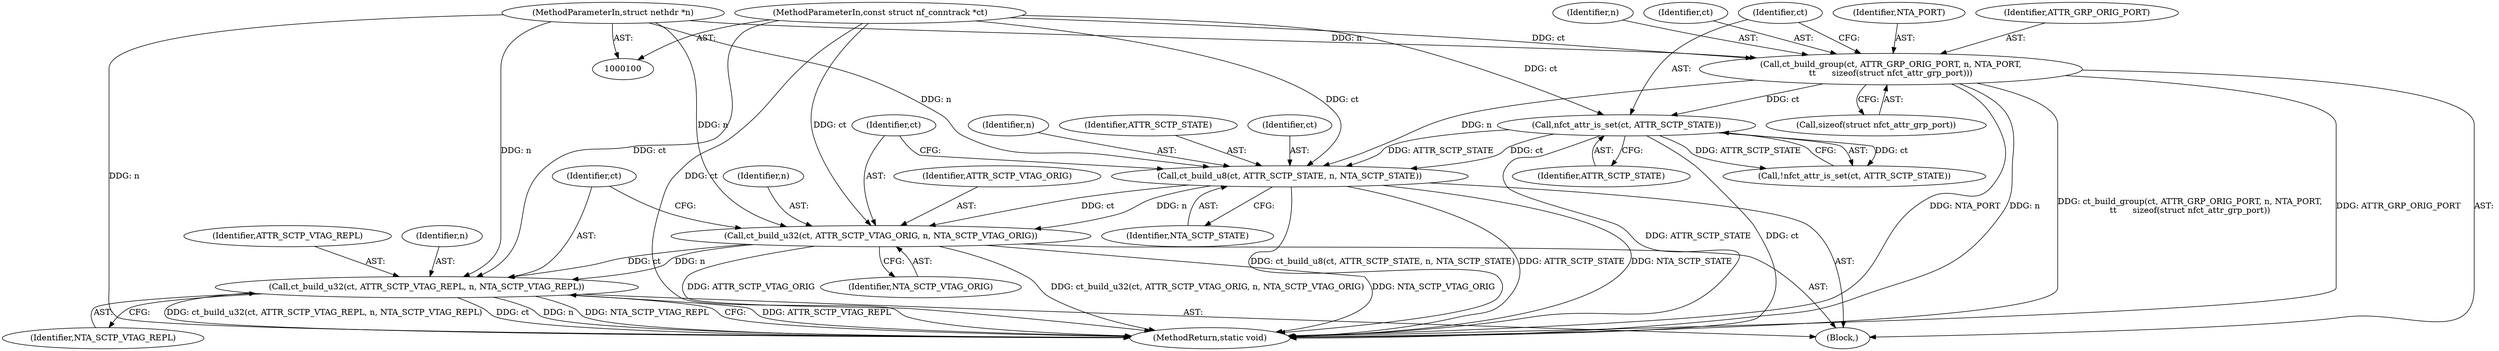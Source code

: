 digraph "1_netfilter_c392c159605956c7bd4a264ab4490e2b2704c0cd_1@pointer" {
"1000122" [label="(Call,ct_build_u32(ct, ATTR_SCTP_VTAG_ORIG, n, NTA_SCTP_VTAG_ORIG))"];
"1000117" [label="(Call,ct_build_u8(ct, ATTR_SCTP_STATE, n, NTA_SCTP_STATE))"];
"1000113" [label="(Call,nfct_attr_is_set(ct, ATTR_SCTP_STATE))"];
"1000104" [label="(Call,ct_build_group(ct, ATTR_GRP_ORIG_PORT, n, NTA_PORT,\n\t\t      sizeof(struct nfct_attr_grp_port)))"];
"1000101" [label="(MethodParameterIn,const struct nf_conntrack *ct)"];
"1000102" [label="(MethodParameterIn,struct nethdr *n)"];
"1000127" [label="(Call,ct_build_u32(ct, ATTR_SCTP_VTAG_REPL, n, NTA_SCTP_VTAG_REPL))"];
"1000101" [label="(MethodParameterIn,const struct nf_conntrack *ct)"];
"1000117" [label="(Call,ct_build_u8(ct, ATTR_SCTP_STATE, n, NTA_SCTP_STATE))"];
"1000119" [label="(Identifier,ATTR_SCTP_STATE)"];
"1000105" [label="(Identifier,ct)"];
"1000103" [label="(Block,)"];
"1000108" [label="(Identifier,NTA_PORT)"];
"1000115" [label="(Identifier,ATTR_SCTP_STATE)"];
"1000123" [label="(Identifier,ct)"];
"1000118" [label="(Identifier,ct)"];
"1000129" [label="(Identifier,ATTR_SCTP_VTAG_REPL)"];
"1000113" [label="(Call,nfct_attr_is_set(ct, ATTR_SCTP_STATE))"];
"1000106" [label="(Identifier,ATTR_GRP_ORIG_PORT)"];
"1000112" [label="(Call,!nfct_attr_is_set(ct, ATTR_SCTP_STATE))"];
"1000131" [label="(Identifier,NTA_SCTP_VTAG_REPL)"];
"1000107" [label="(Identifier,n)"];
"1000122" [label="(Call,ct_build_u32(ct, ATTR_SCTP_VTAG_ORIG, n, NTA_SCTP_VTAG_ORIG))"];
"1000104" [label="(Call,ct_build_group(ct, ATTR_GRP_ORIG_PORT, n, NTA_PORT,\n\t\t      sizeof(struct nfct_attr_grp_port)))"];
"1000128" [label="(Identifier,ct)"];
"1000126" [label="(Identifier,NTA_SCTP_VTAG_ORIG)"];
"1000102" [label="(MethodParameterIn,struct nethdr *n)"];
"1000132" [label="(MethodReturn,static void)"];
"1000125" [label="(Identifier,n)"];
"1000120" [label="(Identifier,n)"];
"1000127" [label="(Call,ct_build_u32(ct, ATTR_SCTP_VTAG_REPL, n, NTA_SCTP_VTAG_REPL))"];
"1000114" [label="(Identifier,ct)"];
"1000130" [label="(Identifier,n)"];
"1000121" [label="(Identifier,NTA_SCTP_STATE)"];
"1000109" [label="(Call,sizeof(struct nfct_attr_grp_port))"];
"1000124" [label="(Identifier,ATTR_SCTP_VTAG_ORIG)"];
"1000122" -> "1000103"  [label="AST: "];
"1000122" -> "1000126"  [label="CFG: "];
"1000123" -> "1000122"  [label="AST: "];
"1000124" -> "1000122"  [label="AST: "];
"1000125" -> "1000122"  [label="AST: "];
"1000126" -> "1000122"  [label="AST: "];
"1000128" -> "1000122"  [label="CFG: "];
"1000122" -> "1000132"  [label="DDG: ct_build_u32(ct, ATTR_SCTP_VTAG_ORIG, n, NTA_SCTP_VTAG_ORIG)"];
"1000122" -> "1000132"  [label="DDG: NTA_SCTP_VTAG_ORIG"];
"1000122" -> "1000132"  [label="DDG: ATTR_SCTP_VTAG_ORIG"];
"1000117" -> "1000122"  [label="DDG: ct"];
"1000117" -> "1000122"  [label="DDG: n"];
"1000101" -> "1000122"  [label="DDG: ct"];
"1000102" -> "1000122"  [label="DDG: n"];
"1000122" -> "1000127"  [label="DDG: ct"];
"1000122" -> "1000127"  [label="DDG: n"];
"1000117" -> "1000103"  [label="AST: "];
"1000117" -> "1000121"  [label="CFG: "];
"1000118" -> "1000117"  [label="AST: "];
"1000119" -> "1000117"  [label="AST: "];
"1000120" -> "1000117"  [label="AST: "];
"1000121" -> "1000117"  [label="AST: "];
"1000123" -> "1000117"  [label="CFG: "];
"1000117" -> "1000132"  [label="DDG: ct_build_u8(ct, ATTR_SCTP_STATE, n, NTA_SCTP_STATE)"];
"1000117" -> "1000132"  [label="DDG: ATTR_SCTP_STATE"];
"1000117" -> "1000132"  [label="DDG: NTA_SCTP_STATE"];
"1000113" -> "1000117"  [label="DDG: ct"];
"1000113" -> "1000117"  [label="DDG: ATTR_SCTP_STATE"];
"1000101" -> "1000117"  [label="DDG: ct"];
"1000104" -> "1000117"  [label="DDG: n"];
"1000102" -> "1000117"  [label="DDG: n"];
"1000113" -> "1000112"  [label="AST: "];
"1000113" -> "1000115"  [label="CFG: "];
"1000114" -> "1000113"  [label="AST: "];
"1000115" -> "1000113"  [label="AST: "];
"1000112" -> "1000113"  [label="CFG: "];
"1000113" -> "1000132"  [label="DDG: ct"];
"1000113" -> "1000132"  [label="DDG: ATTR_SCTP_STATE"];
"1000113" -> "1000112"  [label="DDG: ct"];
"1000113" -> "1000112"  [label="DDG: ATTR_SCTP_STATE"];
"1000104" -> "1000113"  [label="DDG: ct"];
"1000101" -> "1000113"  [label="DDG: ct"];
"1000104" -> "1000103"  [label="AST: "];
"1000104" -> "1000109"  [label="CFG: "];
"1000105" -> "1000104"  [label="AST: "];
"1000106" -> "1000104"  [label="AST: "];
"1000107" -> "1000104"  [label="AST: "];
"1000108" -> "1000104"  [label="AST: "];
"1000109" -> "1000104"  [label="AST: "];
"1000114" -> "1000104"  [label="CFG: "];
"1000104" -> "1000132"  [label="DDG: NTA_PORT"];
"1000104" -> "1000132"  [label="DDG: n"];
"1000104" -> "1000132"  [label="DDG: ct_build_group(ct, ATTR_GRP_ORIG_PORT, n, NTA_PORT,\n\t\t      sizeof(struct nfct_attr_grp_port))"];
"1000104" -> "1000132"  [label="DDG: ATTR_GRP_ORIG_PORT"];
"1000101" -> "1000104"  [label="DDG: ct"];
"1000102" -> "1000104"  [label="DDG: n"];
"1000101" -> "1000100"  [label="AST: "];
"1000101" -> "1000132"  [label="DDG: ct"];
"1000101" -> "1000127"  [label="DDG: ct"];
"1000102" -> "1000100"  [label="AST: "];
"1000102" -> "1000132"  [label="DDG: n"];
"1000102" -> "1000127"  [label="DDG: n"];
"1000127" -> "1000103"  [label="AST: "];
"1000127" -> "1000131"  [label="CFG: "];
"1000128" -> "1000127"  [label="AST: "];
"1000129" -> "1000127"  [label="AST: "];
"1000130" -> "1000127"  [label="AST: "];
"1000131" -> "1000127"  [label="AST: "];
"1000132" -> "1000127"  [label="CFG: "];
"1000127" -> "1000132"  [label="DDG: ATTR_SCTP_VTAG_REPL"];
"1000127" -> "1000132"  [label="DDG: ct_build_u32(ct, ATTR_SCTP_VTAG_REPL, n, NTA_SCTP_VTAG_REPL)"];
"1000127" -> "1000132"  [label="DDG: ct"];
"1000127" -> "1000132"  [label="DDG: n"];
"1000127" -> "1000132"  [label="DDG: NTA_SCTP_VTAG_REPL"];
}
